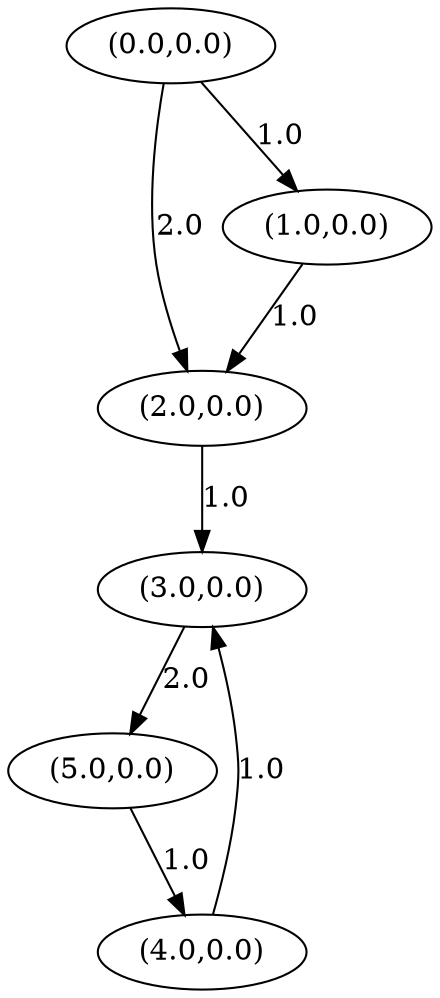 digraph genegraph {
node0[pos="1.0,0.0", label="(3.0,0.0)", pin=true]
node1[pos="0.6666666666666666,0.0", label="(2.0,0.0)", pin=true]
node2[pos="1.3333333333333333,0.0", label="(4.0,0.0)", pin=true]
node3[pos="0.3333333333333333,0.0", label="(1.0,0.0)", pin=true]
node4[pos="0.0,0.0", label="(0.0,0.0)", pin=true]
node5[pos="1.6666666666666667,0.0", label="(5.0,0.0)", pin=true]
node4 -> node1[label="2.0"]
node4 -> node3[label="1.0"]
node1 -> node0[label="1.0"]
node0 -> node5[label="2.0"]
node3 -> node1[label="1.0"]
node5 -> node2[label="1.0"]
node2 -> node0[label="1.0"]
}